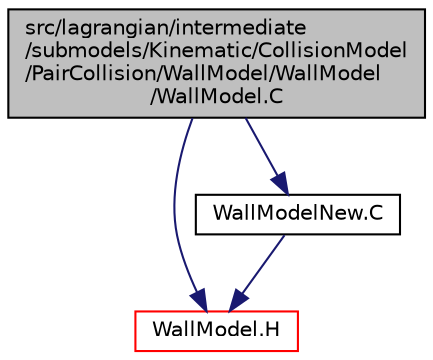 digraph "src/lagrangian/intermediate/submodels/Kinematic/CollisionModel/PairCollision/WallModel/WallModel/WallModel.C"
{
  bgcolor="transparent";
  edge [fontname="Helvetica",fontsize="10",labelfontname="Helvetica",labelfontsize="10"];
  node [fontname="Helvetica",fontsize="10",shape=record];
  Node1 [label="src/lagrangian/intermediate\l/submodels/Kinematic/CollisionModel\l/PairCollision/WallModel/WallModel\l/WallModel.C",height=0.2,width=0.4,color="black", fillcolor="grey75", style="filled", fontcolor="black"];
  Node1 -> Node2 [color="midnightblue",fontsize="10",style="solid",fontname="Helvetica"];
  Node2 [label="WallModel.H",height=0.2,width=0.4,color="red",URL="$a06655.html"];
  Node1 -> Node3 [color="midnightblue",fontsize="10",style="solid",fontname="Helvetica"];
  Node3 [label="WallModelNew.C",height=0.2,width=0.4,color="black",URL="$a06656.html"];
  Node3 -> Node2 [color="midnightblue",fontsize="10",style="solid",fontname="Helvetica"];
}
